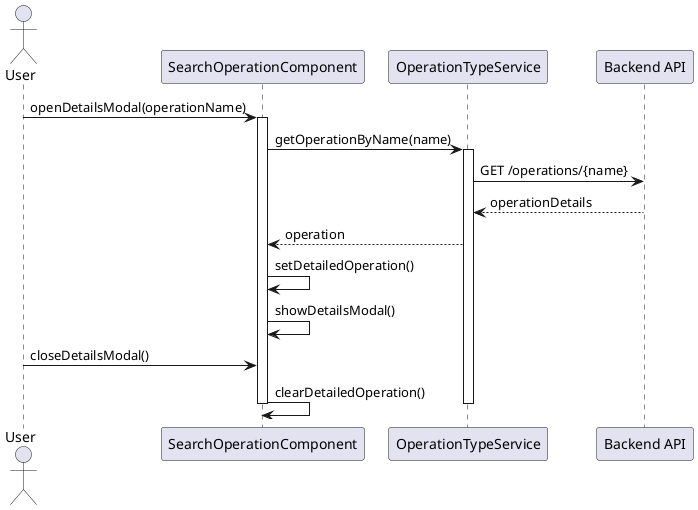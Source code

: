 @startuml SD_ViewOperationDetails
actor User
participant "SearchOperationComponent" as Search
participant "OperationTypeService" as Service
participant "Backend API" as API

User -> Search: openDetailsModal(operationName)
activate Search

Search -> Service: getOperationByName(name)
activate Service
Service -> API: GET /operations/{name}
API --> Service: operationDetails
Service --> Search: operation

Search -> Search: setDetailedOperation()
Search -> Search: showDetailsModal()

User -> Search: closeDetailsModal()
Search -> Search: clearDetailedOperation()

deactivate Service
deactivate Search
@enduml